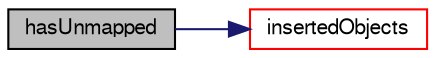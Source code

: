 digraph "hasUnmapped"
{
  bgcolor="transparent";
  edge [fontname="FreeSans",fontsize="10",labelfontname="FreeSans",labelfontsize="10"];
  node [fontname="FreeSans",fontsize="10",shape=record];
  rankdir="LR";
  Node1 [label="hasUnmapped",height=0.2,width=0.4,color="black", fillcolor="grey75", style="filled" fontcolor="black"];
  Node1 -> Node2 [color="midnightblue",fontsize="10",style="solid",fontname="FreeSans"];
  Node2 [label="insertedObjects",height=0.2,width=0.4,color="red",URL="$a00869.html#a64a0018da75b0d6334d94124d975ad63",tooltip="Are there any inserted faces. "];
}
